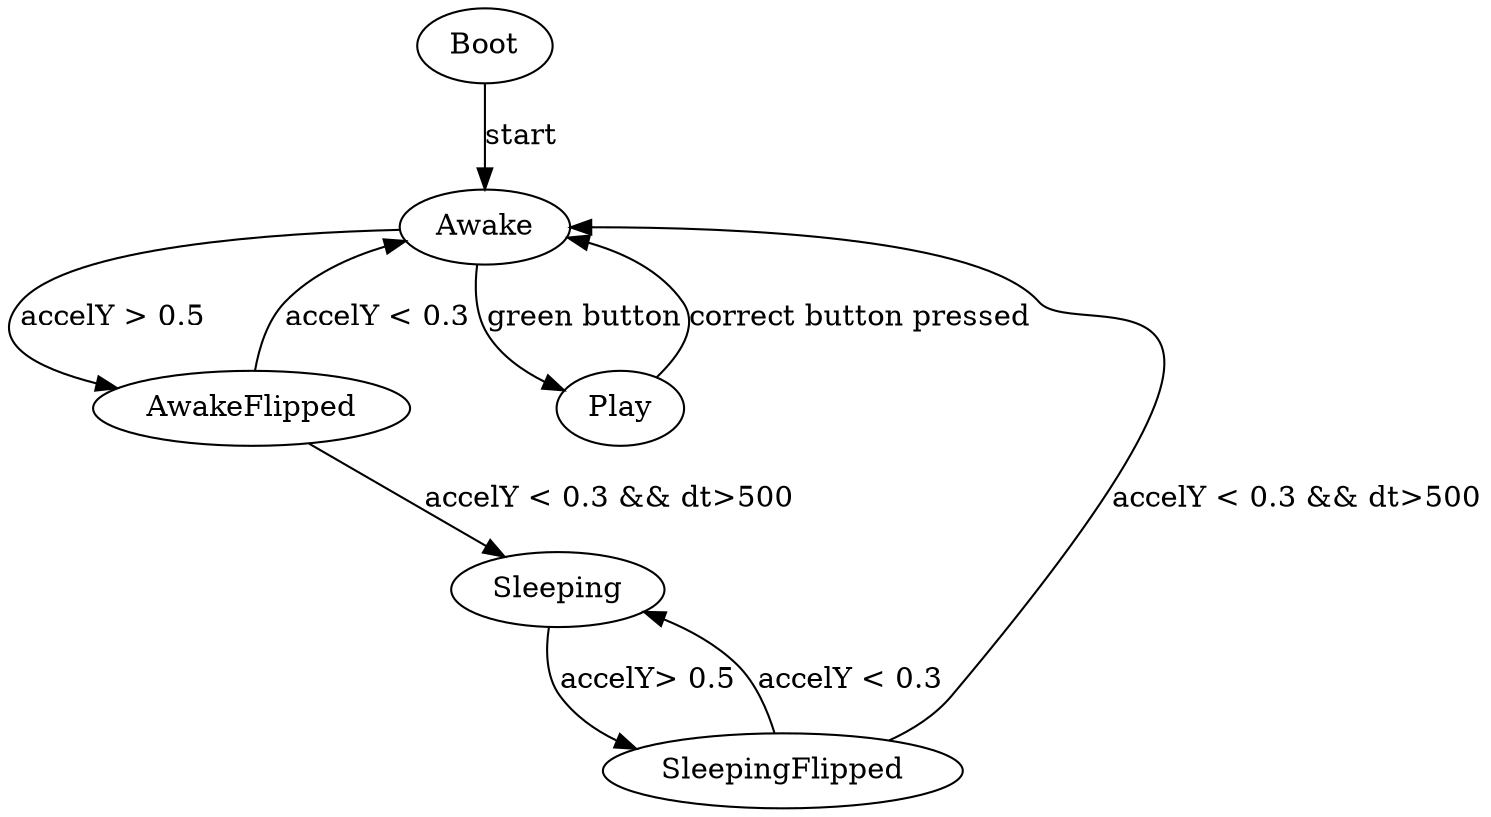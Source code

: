 digraph virtualpet {
    Boot -> Awake [label="start"];

    Awake -> AwakeFlipped [label="accelY > 0.5"];
    AwakeFlipped -> Sleeping [label="accelY < 0.3 && dt>500"];
    AwakeFlipped -> Awake [label="accelY < 0.3"];

    Sleeping -> SleepingFlipped [label="accelY> 0.5"];
    SleepingFlipped -> Sleeping [label="accelY < 0.3"];
    SleepingFlipped -> Awake [label="accelY < 0.3 && dt>500"];

    Awake -> Play [label="green button"];
    Play -> Awake [label="correct button pressed"];
}